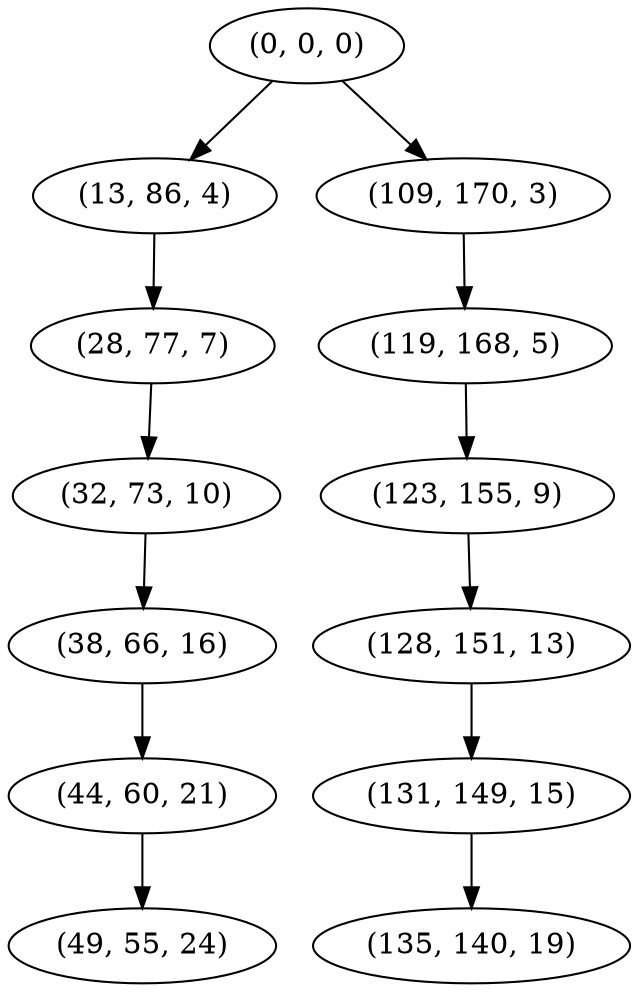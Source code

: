 digraph tree {
    "(0, 0, 0)";
    "(13, 86, 4)";
    "(28, 77, 7)";
    "(32, 73, 10)";
    "(38, 66, 16)";
    "(44, 60, 21)";
    "(49, 55, 24)";
    "(109, 170, 3)";
    "(119, 168, 5)";
    "(123, 155, 9)";
    "(128, 151, 13)";
    "(131, 149, 15)";
    "(135, 140, 19)";
    "(0, 0, 0)" -> "(13, 86, 4)";
    "(0, 0, 0)" -> "(109, 170, 3)";
    "(13, 86, 4)" -> "(28, 77, 7)";
    "(28, 77, 7)" -> "(32, 73, 10)";
    "(32, 73, 10)" -> "(38, 66, 16)";
    "(38, 66, 16)" -> "(44, 60, 21)";
    "(44, 60, 21)" -> "(49, 55, 24)";
    "(109, 170, 3)" -> "(119, 168, 5)";
    "(119, 168, 5)" -> "(123, 155, 9)";
    "(123, 155, 9)" -> "(128, 151, 13)";
    "(128, 151, 13)" -> "(131, 149, 15)";
    "(131, 149, 15)" -> "(135, 140, 19)";
}
